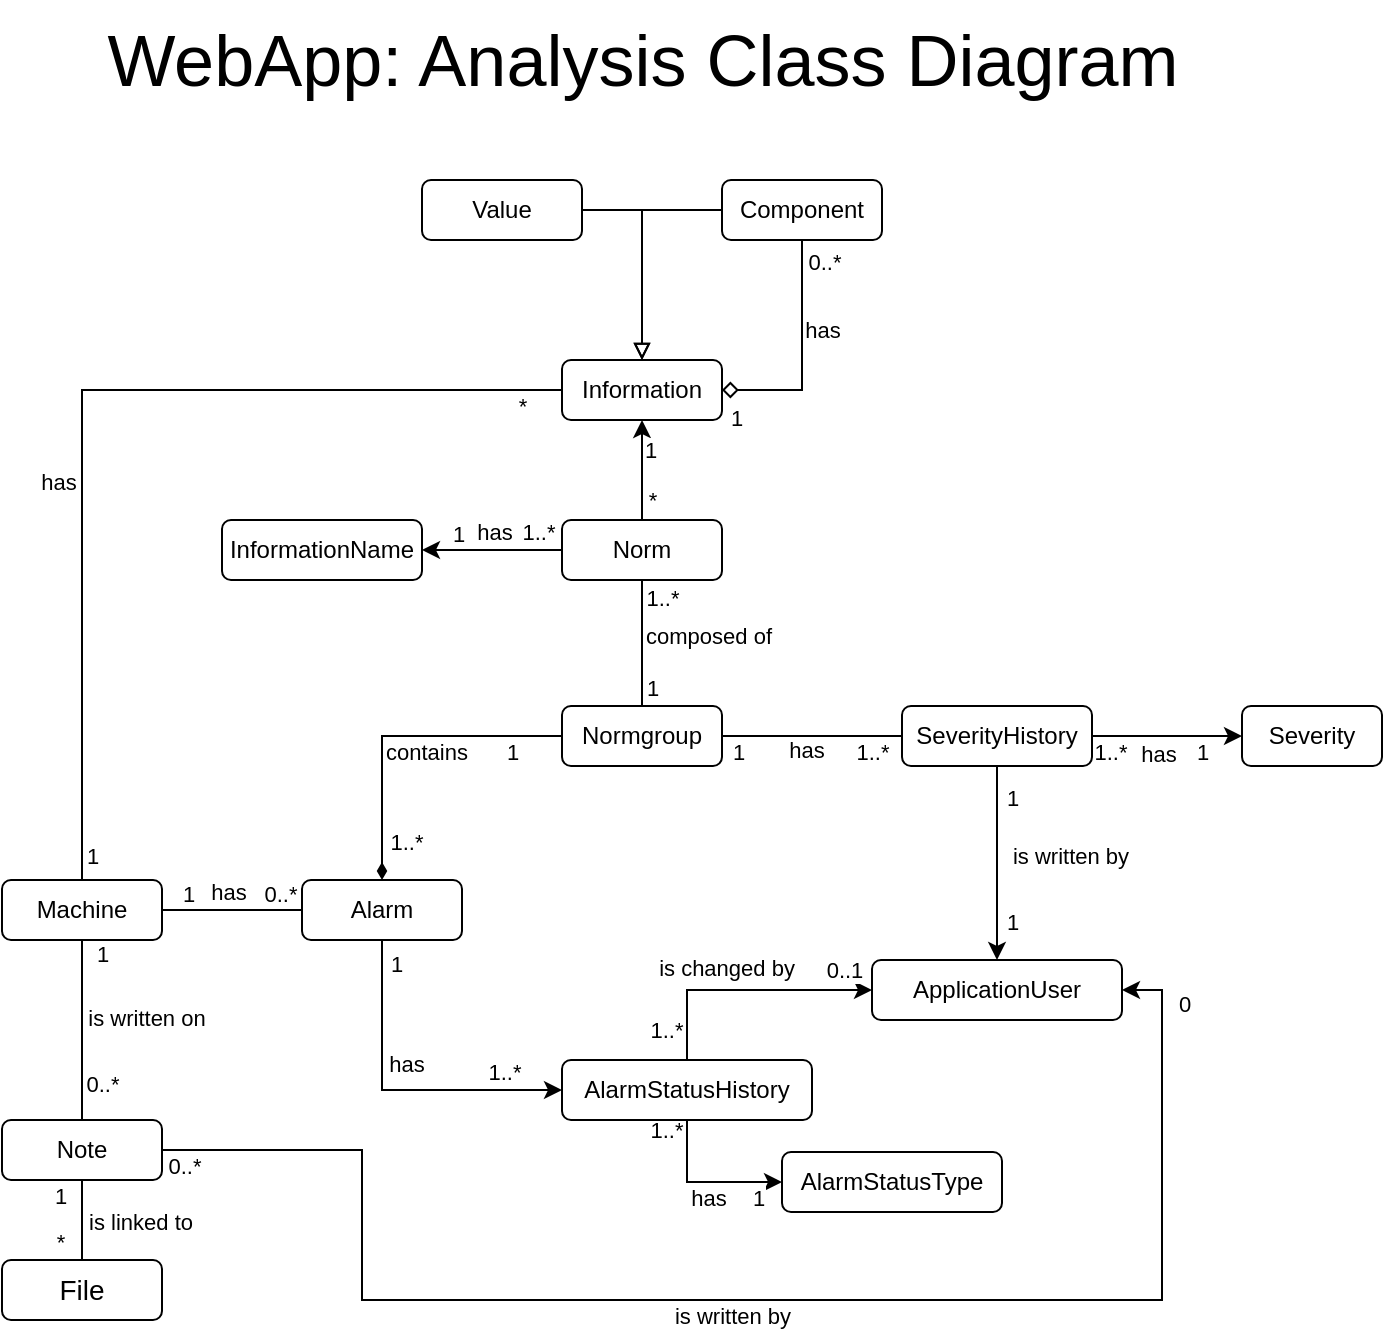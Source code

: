 <mxfile version="25.0.3">
  <diagram name="Page-1" id="j_ABxriS_8S6ce2Acyq8">
    <mxGraphModel dx="880" dy="461" grid="1" gridSize="10" guides="1" tooltips="1" connect="1" arrows="1" fold="1" page="1" pageScale="1" pageWidth="1169" pageHeight="827" math="0" shadow="0">
      <root>
        <mxCell id="0" />
        <mxCell id="1" parent="0" />
        <mxCell id="fHbNj_VpwOHKkfFw5XxW-12" style="edgeStyle=orthogonalEdgeStyle;rounded=0;orthogonalLoop=1;jettySize=auto;html=1;entryX=0.5;entryY=1;entryDx=0;entryDy=0;endArrow=none;endFill=0;" parent="1" source="fHbNj_VpwOHKkfFw5XxW-1" target="fHbNj_VpwOHKkfFw5XxW-3" edge="1">
          <mxGeometry relative="1" as="geometry" />
        </mxCell>
        <mxCell id="fHbNj_VpwOHKkfFw5XxW-13" value="*" style="edgeLabel;html=1;align=center;verticalAlign=middle;resizable=0;points=[];" parent="fHbNj_VpwOHKkfFw5XxW-12" connectable="0" vertex="1">
          <mxGeometry x="-0.572" y="1" relative="1" as="geometry">
            <mxPoint x="-10" y="-1" as="offset" />
          </mxGeometry>
        </mxCell>
        <mxCell id="fHbNj_VpwOHKkfFw5XxW-14" value="1" style="edgeLabel;html=1;align=center;verticalAlign=middle;resizable=0;points=[];" parent="fHbNj_VpwOHKkfFw5XxW-12" connectable="0" vertex="1">
          <mxGeometry x="0.556" y="-1" relative="1" as="geometry">
            <mxPoint x="-12" y="-1" as="offset" />
          </mxGeometry>
        </mxCell>
        <mxCell id="fHbNj_VpwOHKkfFw5XxW-15" value="is linked to" style="edgeLabel;html=1;align=center;verticalAlign=middle;resizable=0;points=[];" parent="fHbNj_VpwOHKkfFw5XxW-12" connectable="0" vertex="1">
          <mxGeometry x="-0.06" y="1" relative="1" as="geometry">
            <mxPoint x="30" as="offset" />
          </mxGeometry>
        </mxCell>
        <mxCell id="fHbNj_VpwOHKkfFw5XxW-1" value="&lt;font style=&quot;font-size: 14px;&quot;&gt;File&lt;/font&gt;" style="rounded=1;whiteSpace=wrap;html=1;" parent="1" vertex="1">
          <mxGeometry x="240" y="660" width="80" height="30" as="geometry" />
        </mxCell>
        <mxCell id="fHbNj_VpwOHKkfFw5XxW-16" style="edgeStyle=orthogonalEdgeStyle;rounded=0;orthogonalLoop=1;jettySize=auto;html=1;entryX=0.5;entryY=1;entryDx=0;entryDy=0;endArrow=none;endFill=0;" parent="1" source="fHbNj_VpwOHKkfFw5XxW-3" target="fHbNj_VpwOHKkfFw5XxW-4" edge="1">
          <mxGeometry relative="1" as="geometry" />
        </mxCell>
        <mxCell id="fHbNj_VpwOHKkfFw5XxW-17" value="0..*" style="edgeLabel;html=1;align=center;verticalAlign=middle;resizable=0;points=[];" parent="fHbNj_VpwOHKkfFw5XxW-16" connectable="0" vertex="1">
          <mxGeometry x="-0.749" y="1" relative="1" as="geometry">
            <mxPoint x="11" y="-7" as="offset" />
          </mxGeometry>
        </mxCell>
        <mxCell id="fHbNj_VpwOHKkfFw5XxW-18" value="1" style="edgeLabel;html=1;align=center;verticalAlign=middle;resizable=0;points=[];" parent="fHbNj_VpwOHKkfFw5XxW-16" connectable="0" vertex="1">
          <mxGeometry x="0.669" y="-1" relative="1" as="geometry">
            <mxPoint x="9" y="-8" as="offset" />
          </mxGeometry>
        </mxCell>
        <mxCell id="fHbNj_VpwOHKkfFw5XxW-19" value="is written on" style="edgeLabel;html=1;align=center;verticalAlign=middle;resizable=0;points=[];" parent="fHbNj_VpwOHKkfFw5XxW-16" connectable="0" vertex="1">
          <mxGeometry x="-0.106" y="-2" relative="1" as="geometry">
            <mxPoint x="30" y="-11" as="offset" />
          </mxGeometry>
        </mxCell>
        <mxCell id="fHbNj_VpwOHKkfFw5XxW-85" style="edgeStyle=orthogonalEdgeStyle;rounded=0;orthogonalLoop=1;jettySize=auto;html=1;entryX=1;entryY=0.5;entryDx=0;entryDy=0;" parent="1" source="fHbNj_VpwOHKkfFw5XxW-3" target="fHbNj_VpwOHKkfFw5XxW-11" edge="1">
          <mxGeometry relative="1" as="geometry">
            <Array as="points">
              <mxPoint x="420" y="605" />
              <mxPoint x="420" y="680" />
              <mxPoint x="820" y="680" />
              <mxPoint x="820" y="525" />
            </Array>
          </mxGeometry>
        </mxCell>
        <mxCell id="fHbNj_VpwOHKkfFw5XxW-86" value="0..*" style="edgeLabel;html=1;align=center;verticalAlign=middle;resizable=0;points=[];" parent="fHbNj_VpwOHKkfFw5XxW-85" connectable="0" vertex="1">
          <mxGeometry x="-0.911" y="-2" relative="1" as="geometry">
            <mxPoint x="-23" y="6" as="offset" />
          </mxGeometry>
        </mxCell>
        <mxCell id="fHbNj_VpwOHKkfFw5XxW-87" value="0" style="edgeLabel;html=1;align=center;verticalAlign=middle;resizable=0;points=[];" parent="fHbNj_VpwOHKkfFw5XxW-85" connectable="0" vertex="1">
          <mxGeometry x="0.904" relative="1" as="geometry">
            <mxPoint x="11" y="-9" as="offset" />
          </mxGeometry>
        </mxCell>
        <mxCell id="fHbNj_VpwOHKkfFw5XxW-88" value="is written by" style="edgeLabel;html=1;align=center;verticalAlign=middle;resizable=0;points=[];" parent="fHbNj_VpwOHKkfFw5XxW-85" connectable="0" vertex="1">
          <mxGeometry x="-0.041" relative="1" as="geometry">
            <mxPoint y="8" as="offset" />
          </mxGeometry>
        </mxCell>
        <mxCell id="fHbNj_VpwOHKkfFw5XxW-3" value="Note" style="rounded=1;whiteSpace=wrap;html=1;" parent="1" vertex="1">
          <mxGeometry x="240" y="590" width="80" height="30" as="geometry" />
        </mxCell>
        <mxCell id="fHbNj_VpwOHKkfFw5XxW-20" style="edgeStyle=orthogonalEdgeStyle;rounded=0;orthogonalLoop=1;jettySize=auto;html=1;entryX=0;entryY=0.5;entryDx=0;entryDy=0;endArrow=none;endFill=0;" parent="1" source="fHbNj_VpwOHKkfFw5XxW-4" target="fHbNj_VpwOHKkfFw5XxW-5" edge="1">
          <mxGeometry relative="1" as="geometry" />
        </mxCell>
        <mxCell id="fHbNj_VpwOHKkfFw5XxW-21" value="1" style="edgeLabel;html=1;align=center;verticalAlign=middle;resizable=0;points=[];" parent="fHbNj_VpwOHKkfFw5XxW-20" connectable="0" vertex="1">
          <mxGeometry x="-0.645" y="-3" relative="1" as="geometry">
            <mxPoint y="-11" as="offset" />
          </mxGeometry>
        </mxCell>
        <mxCell id="fHbNj_VpwOHKkfFw5XxW-22" value="0..*" style="edgeLabel;html=1;align=center;verticalAlign=middle;resizable=0;points=[];" parent="fHbNj_VpwOHKkfFw5XxW-20" connectable="0" vertex="1">
          <mxGeometry x="0.647" y="-1" relative="1" as="geometry">
            <mxPoint x="1" y="-9" as="offset" />
          </mxGeometry>
        </mxCell>
        <mxCell id="fHbNj_VpwOHKkfFw5XxW-23" value="has" style="edgeLabel;html=1;align=center;verticalAlign=middle;resizable=0;points=[];" parent="fHbNj_VpwOHKkfFw5XxW-20" connectable="0" vertex="1">
          <mxGeometry x="-0.073" y="-1" relative="1" as="geometry">
            <mxPoint y="-10" as="offset" />
          </mxGeometry>
        </mxCell>
        <mxCell id="fHbNj_VpwOHKkfFw5XxW-69" style="edgeStyle=orthogonalEdgeStyle;rounded=0;orthogonalLoop=1;jettySize=auto;html=1;entryX=0;entryY=0.5;entryDx=0;entryDy=0;exitX=0.5;exitY=0;exitDx=0;exitDy=0;endArrow=none;endFill=0;" parent="1" source="fHbNj_VpwOHKkfFw5XxW-4" target="fHbNj_VpwOHKkfFw5XxW-60" edge="1">
          <mxGeometry relative="1" as="geometry" />
        </mxCell>
        <mxCell id="fHbNj_VpwOHKkfFw5XxW-70" value="1" style="edgeLabel;html=1;align=center;verticalAlign=middle;resizable=0;points=[];" parent="fHbNj_VpwOHKkfFw5XxW-69" connectable="0" vertex="1">
          <mxGeometry x="-0.927" relative="1" as="geometry">
            <mxPoint x="5" y="5" as="offset" />
          </mxGeometry>
        </mxCell>
        <mxCell id="fHbNj_VpwOHKkfFw5XxW-71" value="*" style="edgeLabel;html=1;align=center;verticalAlign=middle;resizable=0;points=[];" parent="fHbNj_VpwOHKkfFw5XxW-69" connectable="0" vertex="1">
          <mxGeometry x="0.908" relative="1" as="geometry">
            <mxPoint x="2" y="8" as="offset" />
          </mxGeometry>
        </mxCell>
        <mxCell id="fHbNj_VpwOHKkfFw5XxW-72" value="has" style="edgeLabel;html=1;align=center;verticalAlign=middle;resizable=0;points=[];" parent="fHbNj_VpwOHKkfFw5XxW-69" connectable="0" vertex="1">
          <mxGeometry x="-0.179" y="-2" relative="1" as="geometry">
            <mxPoint x="-14" as="offset" />
          </mxGeometry>
        </mxCell>
        <mxCell id="fHbNj_VpwOHKkfFw5XxW-4" value="Machine" style="rounded=1;whiteSpace=wrap;html=1;" parent="1" vertex="1">
          <mxGeometry x="240" y="470" width="80" height="30" as="geometry" />
        </mxCell>
        <mxCell id="fHbNj_VpwOHKkfFw5XxW-24" style="edgeStyle=orthogonalEdgeStyle;rounded=0;orthogonalLoop=1;jettySize=auto;html=1;entryX=0;entryY=0.5;entryDx=0;entryDy=0;exitX=0.5;exitY=0;exitDx=0;exitDy=0;startArrow=diamondThin;startFill=1;endArrow=none;endFill=0;" parent="1" source="fHbNj_VpwOHKkfFw5XxW-5" target="fHbNj_VpwOHKkfFw5XxW-6" edge="1">
          <mxGeometry relative="1" as="geometry" />
        </mxCell>
        <mxCell id="fHbNj_VpwOHKkfFw5XxW-25" value="1..*" style="edgeLabel;html=1;align=center;verticalAlign=middle;resizable=0;points=[];" parent="fHbNj_VpwOHKkfFw5XxW-24" connectable="0" vertex="1">
          <mxGeometry x="-0.748" y="3" relative="1" as="geometry">
            <mxPoint x="15" y="1" as="offset" />
          </mxGeometry>
        </mxCell>
        <mxCell id="fHbNj_VpwOHKkfFw5XxW-26" value="1" style="edgeLabel;html=1;align=center;verticalAlign=middle;resizable=0;points=[];" parent="fHbNj_VpwOHKkfFw5XxW-24" connectable="0" vertex="1">
          <mxGeometry x="0.685" relative="1" as="geometry">
            <mxPoint y="8" as="offset" />
          </mxGeometry>
        </mxCell>
        <mxCell id="fHbNj_VpwOHKkfFw5XxW-27" value="contains" style="edgeLabel;html=1;align=center;verticalAlign=middle;resizable=0;points=[];" parent="fHbNj_VpwOHKkfFw5XxW-24" connectable="0" vertex="1">
          <mxGeometry x="-0.231" y="3" relative="1" as="geometry">
            <mxPoint x="25" y="-2" as="offset" />
          </mxGeometry>
        </mxCell>
        <mxCell id="fHbNj_VpwOHKkfFw5XxW-28" style="edgeStyle=orthogonalEdgeStyle;rounded=0;orthogonalLoop=1;jettySize=auto;html=1;exitX=0.5;exitY=1;exitDx=0;exitDy=0;entryX=0;entryY=0.5;entryDx=0;entryDy=0;" parent="1" source="fHbNj_VpwOHKkfFw5XxW-5" target="fHbNj_VpwOHKkfFw5XxW-7" edge="1">
          <mxGeometry relative="1" as="geometry" />
        </mxCell>
        <mxCell id="fHbNj_VpwOHKkfFw5XxW-29" value="1..*" style="edgeLabel;html=1;align=center;verticalAlign=middle;resizable=0;points=[];" parent="fHbNj_VpwOHKkfFw5XxW-28" connectable="0" vertex="1">
          <mxGeometry x="0.621" relative="1" as="geometry">
            <mxPoint x="2" y="-9" as="offset" />
          </mxGeometry>
        </mxCell>
        <mxCell id="fHbNj_VpwOHKkfFw5XxW-30" value="1" style="edgeLabel;html=1;align=center;verticalAlign=middle;resizable=0;points=[];" parent="fHbNj_VpwOHKkfFw5XxW-28" connectable="0" vertex="1">
          <mxGeometry x="-0.858" relative="1" as="geometry">
            <mxPoint x="7" as="offset" />
          </mxGeometry>
        </mxCell>
        <mxCell id="fHbNj_VpwOHKkfFw5XxW-64" value="has" style="edgeLabel;html=1;align=center;verticalAlign=middle;resizable=0;points=[];" parent="fHbNj_VpwOHKkfFw5XxW-28" connectable="0" vertex="1">
          <mxGeometry x="-0.288" y="-3" relative="1" as="geometry">
            <mxPoint x="15" y="3" as="offset" />
          </mxGeometry>
        </mxCell>
        <mxCell id="fHbNj_VpwOHKkfFw5XxW-5" value="Alarm" style="rounded=1;whiteSpace=wrap;html=1;" parent="1" vertex="1">
          <mxGeometry x="390" y="470" width="80" height="30" as="geometry" />
        </mxCell>
        <mxCell id="fHbNj_VpwOHKkfFw5XxW-38" style="edgeStyle=orthogonalEdgeStyle;rounded=0;orthogonalLoop=1;jettySize=auto;html=1;entryX=0;entryY=0.5;entryDx=0;entryDy=0;endArrow=none;endFill=0;" parent="1" source="fHbNj_VpwOHKkfFw5XxW-6" target="fHbNj_VpwOHKkfFw5XxW-37" edge="1">
          <mxGeometry relative="1" as="geometry" />
        </mxCell>
        <mxCell id="fHbNj_VpwOHKkfFw5XxW-39" value="1" style="edgeLabel;html=1;align=center;verticalAlign=middle;resizable=0;points=[];" parent="fHbNj_VpwOHKkfFw5XxW-38" connectable="0" vertex="1">
          <mxGeometry x="-0.818" y="-2" relative="1" as="geometry">
            <mxPoint y="6" as="offset" />
          </mxGeometry>
        </mxCell>
        <mxCell id="fHbNj_VpwOHKkfFw5XxW-40" value="1..*" style="edgeLabel;html=1;align=center;verticalAlign=middle;resizable=0;points=[];" parent="fHbNj_VpwOHKkfFw5XxW-38" connectable="0" vertex="1">
          <mxGeometry x="0.636" y="-2" relative="1" as="geometry">
            <mxPoint x="1" y="6" as="offset" />
          </mxGeometry>
        </mxCell>
        <mxCell id="fHbNj_VpwOHKkfFw5XxW-61" value="has" style="edgeLabel;html=1;align=center;verticalAlign=middle;resizable=0;points=[];" parent="fHbNj_VpwOHKkfFw5XxW-38" connectable="0" vertex="1">
          <mxGeometry x="-0.118" y="1" relative="1" as="geometry">
            <mxPoint x="2" y="8" as="offset" />
          </mxGeometry>
        </mxCell>
        <mxCell id="fHbNj_VpwOHKkfFw5XxW-46" style="edgeStyle=orthogonalEdgeStyle;rounded=0;orthogonalLoop=1;jettySize=auto;html=1;entryX=0.5;entryY=1;entryDx=0;entryDy=0;endArrow=none;endFill=0;" parent="1" source="fHbNj_VpwOHKkfFw5XxW-6" target="fHbNj_VpwOHKkfFw5XxW-43" edge="1">
          <mxGeometry relative="1" as="geometry" />
        </mxCell>
        <mxCell id="fHbNj_VpwOHKkfFw5XxW-47" value="1" style="edgeLabel;html=1;align=center;verticalAlign=middle;resizable=0;points=[];" parent="fHbNj_VpwOHKkfFw5XxW-46" connectable="0" vertex="1">
          <mxGeometry x="-0.713" y="-1" relative="1" as="geometry">
            <mxPoint x="4" as="offset" />
          </mxGeometry>
        </mxCell>
        <mxCell id="fHbNj_VpwOHKkfFw5XxW-48" value="1..*" style="edgeLabel;html=1;align=center;verticalAlign=middle;resizable=0;points=[];" parent="fHbNj_VpwOHKkfFw5XxW-46" connectable="0" vertex="1">
          <mxGeometry x="0.656" y="-1" relative="1" as="geometry">
            <mxPoint x="9" y="-2" as="offset" />
          </mxGeometry>
        </mxCell>
        <mxCell id="fHbNj_VpwOHKkfFw5XxW-51" value="composed of" style="edgeLabel;html=1;align=center;verticalAlign=middle;resizable=0;points=[];" parent="fHbNj_VpwOHKkfFw5XxW-46" connectable="0" vertex="1">
          <mxGeometry x="0.128" relative="1" as="geometry">
            <mxPoint x="33" as="offset" />
          </mxGeometry>
        </mxCell>
        <mxCell id="fHbNj_VpwOHKkfFw5XxW-6" value="Normgroup" style="rounded=1;whiteSpace=wrap;html=1;" parent="1" vertex="1">
          <mxGeometry x="520" y="383" width="80" height="30" as="geometry" />
        </mxCell>
        <mxCell id="fHbNj_VpwOHKkfFw5XxW-31" style="edgeStyle=orthogonalEdgeStyle;rounded=0;orthogonalLoop=1;jettySize=auto;html=1;entryX=0;entryY=0.5;entryDx=0;entryDy=0;exitX=0.5;exitY=1;exitDx=0;exitDy=0;" parent="1" source="fHbNj_VpwOHKkfFw5XxW-7" target="fHbNj_VpwOHKkfFw5XxW-8" edge="1">
          <mxGeometry relative="1" as="geometry" />
        </mxCell>
        <mxCell id="fHbNj_VpwOHKkfFw5XxW-32" value="1..*" style="edgeLabel;html=1;align=center;verticalAlign=middle;resizable=0;points=[];" parent="fHbNj_VpwOHKkfFw5XxW-31" connectable="0" vertex="1">
          <mxGeometry x="-0.891" relative="1" as="geometry">
            <mxPoint x="-11" as="offset" />
          </mxGeometry>
        </mxCell>
        <mxCell id="fHbNj_VpwOHKkfFw5XxW-33" value="1" style="edgeLabel;html=1;align=center;verticalAlign=middle;resizable=0;points=[];" parent="fHbNj_VpwOHKkfFw5XxW-31" connectable="0" vertex="1">
          <mxGeometry x="0.672" relative="1" as="geometry">
            <mxPoint x="1" y="8" as="offset" />
          </mxGeometry>
        </mxCell>
        <mxCell id="fHbNj_VpwOHKkfFw5XxW-62" value="has" style="edgeLabel;html=1;align=center;verticalAlign=middle;resizable=0;points=[];" parent="fHbNj_VpwOHKkfFw5XxW-31" connectable="0" vertex="1">
          <mxGeometry x="0.048" y="-2" relative="1" as="geometry">
            <mxPoint y="6" as="offset" />
          </mxGeometry>
        </mxCell>
        <mxCell id="fHbNj_VpwOHKkfFw5XxW-34" style="edgeStyle=orthogonalEdgeStyle;rounded=0;orthogonalLoop=1;jettySize=auto;html=1;entryX=0;entryY=0.5;entryDx=0;entryDy=0;exitX=0.5;exitY=0;exitDx=0;exitDy=0;" parent="1" source="fHbNj_VpwOHKkfFw5XxW-7" target="fHbNj_VpwOHKkfFw5XxW-11" edge="1">
          <mxGeometry relative="1" as="geometry" />
        </mxCell>
        <mxCell id="fHbNj_VpwOHKkfFw5XxW-35" value="1..*" style="edgeLabel;html=1;align=center;verticalAlign=middle;resizable=0;points=[];" parent="fHbNj_VpwOHKkfFw5XxW-34" connectable="0" vertex="1">
          <mxGeometry x="-0.843" y="1" relative="1" as="geometry">
            <mxPoint x="-10" y="-5" as="offset" />
          </mxGeometry>
        </mxCell>
        <mxCell id="fHbNj_VpwOHKkfFw5XxW-36" value="0..1" style="edgeLabel;html=1;align=center;verticalAlign=middle;resizable=0;points=[];" parent="fHbNj_VpwOHKkfFw5XxW-34" connectable="0" vertex="1">
          <mxGeometry x="0.775" y="1" relative="1" as="geometry">
            <mxPoint y="-9" as="offset" />
          </mxGeometry>
        </mxCell>
        <mxCell id="fHbNj_VpwOHKkfFw5XxW-63" value="is changed by" style="edgeLabel;html=1;align=center;verticalAlign=middle;resizable=0;points=[];" parent="fHbNj_VpwOHKkfFw5XxW-34" connectable="0" vertex="1">
          <mxGeometry x="0.031" relative="1" as="geometry">
            <mxPoint x="-11" y="-11" as="offset" />
          </mxGeometry>
        </mxCell>
        <mxCell id="fHbNj_VpwOHKkfFw5XxW-7" value="AlarmStatusHistory" style="rounded=1;whiteSpace=wrap;html=1;" parent="1" vertex="1">
          <mxGeometry x="520" y="560" width="125" height="30" as="geometry" />
        </mxCell>
        <mxCell id="fHbNj_VpwOHKkfFw5XxW-8" value="AlarmStatusType" style="rounded=1;whiteSpace=wrap;html=1;" parent="1" vertex="1">
          <mxGeometry x="630" y="606" width="110" height="30" as="geometry" />
        </mxCell>
        <mxCell id="fHbNj_VpwOHKkfFw5XxW-11" value="ApplicationUser" style="rounded=1;whiteSpace=wrap;html=1;" parent="1" vertex="1">
          <mxGeometry x="675" y="510" width="125" height="30" as="geometry" />
        </mxCell>
        <mxCell id="fHbNj_VpwOHKkfFw5XxW-56" style="edgeStyle=orthogonalEdgeStyle;rounded=0;orthogonalLoop=1;jettySize=auto;html=1;exitX=1;exitY=0.5;exitDx=0;exitDy=0;entryX=0;entryY=0.5;entryDx=0;entryDy=0;" parent="1" source="fHbNj_VpwOHKkfFw5XxW-37" target="fHbNj_VpwOHKkfFw5XxW-55" edge="1">
          <mxGeometry relative="1" as="geometry" />
        </mxCell>
        <mxCell id="fHbNj_VpwOHKkfFw5XxW-57" value="1..*" style="edgeLabel;html=1;align=center;verticalAlign=middle;resizable=0;points=[];" parent="fHbNj_VpwOHKkfFw5XxW-56" connectable="0" vertex="1">
          <mxGeometry x="-0.759" relative="1" as="geometry">
            <mxPoint y="8" as="offset" />
          </mxGeometry>
        </mxCell>
        <mxCell id="fHbNj_VpwOHKkfFw5XxW-58" value="1" style="edgeLabel;html=1;align=center;verticalAlign=middle;resizable=0;points=[];" parent="fHbNj_VpwOHKkfFw5XxW-56" connectable="0" vertex="1">
          <mxGeometry x="0.407" y="-1" relative="1" as="geometry">
            <mxPoint x="2" y="7" as="offset" />
          </mxGeometry>
        </mxCell>
        <mxCell id="fHbNj_VpwOHKkfFw5XxW-59" value="has" style="edgeLabel;html=1;align=center;verticalAlign=middle;resizable=0;points=[];" parent="fHbNj_VpwOHKkfFw5XxW-56" connectable="0" vertex="1">
          <mxGeometry x="-0.169" relative="1" as="geometry">
            <mxPoint x="2" y="9" as="offset" />
          </mxGeometry>
        </mxCell>
        <mxCell id="fHbNj_VpwOHKkfFw5XxW-81" style="edgeStyle=orthogonalEdgeStyle;rounded=0;orthogonalLoop=1;jettySize=auto;html=1;exitX=0.5;exitY=1;exitDx=0;exitDy=0;entryX=0.5;entryY=0;entryDx=0;entryDy=0;" parent="1" source="fHbNj_VpwOHKkfFw5XxW-37" target="fHbNj_VpwOHKkfFw5XxW-11" edge="1">
          <mxGeometry relative="1" as="geometry" />
        </mxCell>
        <mxCell id="fHbNj_VpwOHKkfFw5XxW-82" value="1" style="edgeLabel;html=1;align=center;verticalAlign=middle;resizable=0;points=[];" parent="fHbNj_VpwOHKkfFw5XxW-81" connectable="0" vertex="1">
          <mxGeometry x="-0.68" y="1" relative="1" as="geometry">
            <mxPoint x="6" as="offset" />
          </mxGeometry>
        </mxCell>
        <mxCell id="fHbNj_VpwOHKkfFw5XxW-83" value="1" style="edgeLabel;html=1;align=center;verticalAlign=middle;resizable=0;points=[];" parent="fHbNj_VpwOHKkfFw5XxW-81" connectable="0" vertex="1">
          <mxGeometry x="0.608" y="2" relative="1" as="geometry">
            <mxPoint x="5" as="offset" />
          </mxGeometry>
        </mxCell>
        <mxCell id="fHbNj_VpwOHKkfFw5XxW-84" value="is written by" style="edgeLabel;html=1;align=center;verticalAlign=middle;resizable=0;points=[];" parent="fHbNj_VpwOHKkfFw5XxW-81" connectable="0" vertex="1">
          <mxGeometry x="-0.088" y="1" relative="1" as="geometry">
            <mxPoint x="35" y="1" as="offset" />
          </mxGeometry>
        </mxCell>
        <mxCell id="fHbNj_VpwOHKkfFw5XxW-37" value="SeverityHistory" style="rounded=1;whiteSpace=wrap;html=1;" parent="1" vertex="1">
          <mxGeometry x="690" y="383" width="95" height="30" as="geometry" />
        </mxCell>
        <mxCell id="fHbNj_VpwOHKkfFw5XxW-50" style="edgeStyle=orthogonalEdgeStyle;rounded=0;orthogonalLoop=1;jettySize=auto;html=1;entryX=1;entryY=0.5;entryDx=0;entryDy=0;" parent="1" source="fHbNj_VpwOHKkfFw5XxW-43" target="fHbNj_VpwOHKkfFw5XxW-49" edge="1">
          <mxGeometry relative="1" as="geometry" />
        </mxCell>
        <mxCell id="fHbNj_VpwOHKkfFw5XxW-52" value="has" style="edgeLabel;html=1;align=center;verticalAlign=middle;resizable=0;points=[];" parent="fHbNj_VpwOHKkfFw5XxW-50" connectable="0" vertex="1">
          <mxGeometry x="0.131" y="1" relative="1" as="geometry">
            <mxPoint x="5" y="-10" as="offset" />
          </mxGeometry>
        </mxCell>
        <mxCell id="fHbNj_VpwOHKkfFw5XxW-53" value="1..*" style="edgeLabel;html=1;align=center;verticalAlign=middle;resizable=0;points=[];" parent="fHbNj_VpwOHKkfFw5XxW-50" connectable="0" vertex="1">
          <mxGeometry x="-0.596" y="-1" relative="1" as="geometry">
            <mxPoint x="2" y="-8" as="offset" />
          </mxGeometry>
        </mxCell>
        <mxCell id="fHbNj_VpwOHKkfFw5XxW-54" value="1" style="edgeLabel;html=1;align=center;verticalAlign=middle;resizable=0;points=[];" parent="fHbNj_VpwOHKkfFw5XxW-50" connectable="0" vertex="1">
          <mxGeometry x="0.495" y="1" relative="1" as="geometry">
            <mxPoint y="-9" as="offset" />
          </mxGeometry>
        </mxCell>
        <mxCell id="fHbNj_VpwOHKkfFw5XxW-65" style="edgeStyle=orthogonalEdgeStyle;rounded=0;orthogonalLoop=1;jettySize=auto;html=1;entryX=0.5;entryY=1;entryDx=0;entryDy=0;" parent="1" source="fHbNj_VpwOHKkfFw5XxW-43" target="fHbNj_VpwOHKkfFw5XxW-60" edge="1">
          <mxGeometry relative="1" as="geometry" />
        </mxCell>
        <mxCell id="fHbNj_VpwOHKkfFw5XxW-67" value="*" style="edgeLabel;html=1;align=center;verticalAlign=middle;resizable=0;points=[];" parent="fHbNj_VpwOHKkfFw5XxW-65" connectable="0" vertex="1">
          <mxGeometry x="-0.601" y="-2" relative="1" as="geometry">
            <mxPoint x="3" as="offset" />
          </mxGeometry>
        </mxCell>
        <mxCell id="fHbNj_VpwOHKkfFw5XxW-68" value="1" style="edgeLabel;html=1;align=center;verticalAlign=middle;resizable=0;points=[];" parent="fHbNj_VpwOHKkfFw5XxW-65" connectable="0" vertex="1">
          <mxGeometry x="0.612" relative="1" as="geometry">
            <mxPoint x="4" y="5" as="offset" />
          </mxGeometry>
        </mxCell>
        <mxCell id="fHbNj_VpwOHKkfFw5XxW-43" value="Norm" style="rounded=1;whiteSpace=wrap;html=1;" parent="1" vertex="1">
          <mxGeometry x="520" y="290" width="80" height="30" as="geometry" />
        </mxCell>
        <mxCell id="fHbNj_VpwOHKkfFw5XxW-49" value="InformationName" style="rounded=1;whiteSpace=wrap;html=1;" parent="1" vertex="1">
          <mxGeometry x="350" y="290" width="100" height="30" as="geometry" />
        </mxCell>
        <mxCell id="fHbNj_VpwOHKkfFw5XxW-55" value="Severity" style="rounded=1;whiteSpace=wrap;html=1;" parent="1" vertex="1">
          <mxGeometry x="860" y="383" width="70" height="30" as="geometry" />
        </mxCell>
        <mxCell id="fHbNj_VpwOHKkfFw5XxW-60" value="Information" style="rounded=1;whiteSpace=wrap;html=1;" parent="1" vertex="1">
          <mxGeometry x="520" y="210" width="80" height="30" as="geometry" />
        </mxCell>
        <mxCell id="fHbNj_VpwOHKkfFw5XxW-76" style="edgeStyle=orthogonalEdgeStyle;rounded=0;orthogonalLoop=1;jettySize=auto;html=1;entryX=0.5;entryY=0;entryDx=0;entryDy=0;endArrow=block;endFill=0;exitX=1;exitY=0.5;exitDx=0;exitDy=0;" parent="1" source="fHbNj_VpwOHKkfFw5XxW-73" target="fHbNj_VpwOHKkfFw5XxW-60" edge="1">
          <mxGeometry relative="1" as="geometry" />
        </mxCell>
        <mxCell id="fHbNj_VpwOHKkfFw5XxW-73" value="Value" style="rounded=1;whiteSpace=wrap;html=1;" parent="1" vertex="1">
          <mxGeometry x="450" y="120" width="80" height="30" as="geometry" />
        </mxCell>
        <mxCell id="fHbNj_VpwOHKkfFw5XxW-75" style="edgeStyle=orthogonalEdgeStyle;rounded=0;orthogonalLoop=1;jettySize=auto;html=1;entryX=0.5;entryY=0;entryDx=0;entryDy=0;endArrow=block;endFill=0;exitX=0;exitY=0.5;exitDx=0;exitDy=0;" parent="1" source="fHbNj_VpwOHKkfFw5XxW-74" target="fHbNj_VpwOHKkfFw5XxW-60" edge="1">
          <mxGeometry relative="1" as="geometry" />
        </mxCell>
        <mxCell id="fHbNj_VpwOHKkfFw5XxW-78" style="edgeStyle=orthogonalEdgeStyle;rounded=0;orthogonalLoop=1;jettySize=auto;html=1;entryX=1;entryY=0.5;entryDx=0;entryDy=0;endArrow=diamond;endFill=0;startArrow=none;startFill=0;exitX=0.5;exitY=1;exitDx=0;exitDy=0;" parent="1" source="fHbNj_VpwOHKkfFw5XxW-74" target="fHbNj_VpwOHKkfFw5XxW-60" edge="1">
          <mxGeometry relative="1" as="geometry" />
        </mxCell>
        <mxCell id="fHbNj_VpwOHKkfFw5XxW-79" value="1" style="edgeLabel;html=1;align=center;verticalAlign=middle;resizable=0;points=[];" parent="fHbNj_VpwOHKkfFw5XxW-78" connectable="0" vertex="1">
          <mxGeometry x="0.84" y="1" relative="1" as="geometry">
            <mxPoint x="-2" y="13" as="offset" />
          </mxGeometry>
        </mxCell>
        <mxCell id="fHbNj_VpwOHKkfFw5XxW-80" value="0..*" style="edgeLabel;html=1;align=center;verticalAlign=middle;resizable=0;points=[];" parent="fHbNj_VpwOHKkfFw5XxW-78" connectable="0" vertex="1">
          <mxGeometry x="-0.812" y="1" relative="1" as="geometry">
            <mxPoint x="10" as="offset" />
          </mxGeometry>
        </mxCell>
        <mxCell id="xgmipsqawxmJ2BAelLnw-1" value="has" style="edgeLabel;html=1;align=center;verticalAlign=middle;resizable=0;points=[];" vertex="1" connectable="0" parent="fHbNj_VpwOHKkfFw5XxW-78">
          <mxGeometry x="-0.217" y="2" relative="1" as="geometry">
            <mxPoint x="8" as="offset" />
          </mxGeometry>
        </mxCell>
        <mxCell id="fHbNj_VpwOHKkfFw5XxW-74" value="Component" style="rounded=1;whiteSpace=wrap;html=1;" parent="1" vertex="1">
          <mxGeometry x="600" y="120" width="80" height="30" as="geometry" />
        </mxCell>
        <mxCell id="fHbNj_VpwOHKkfFw5XxW-89" value="&lt;font style=&quot;font-size: 36px;&quot;&gt;WebApp: Analysis Class Diagram&lt;/font&gt;" style="text;html=1;align=center;verticalAlign=middle;resizable=0;points=[];autosize=1;strokeColor=none;fillColor=none;" parent="1" vertex="1">
          <mxGeometry x="280" y="30" width="560" height="60" as="geometry" />
        </mxCell>
      </root>
    </mxGraphModel>
  </diagram>
</mxfile>
